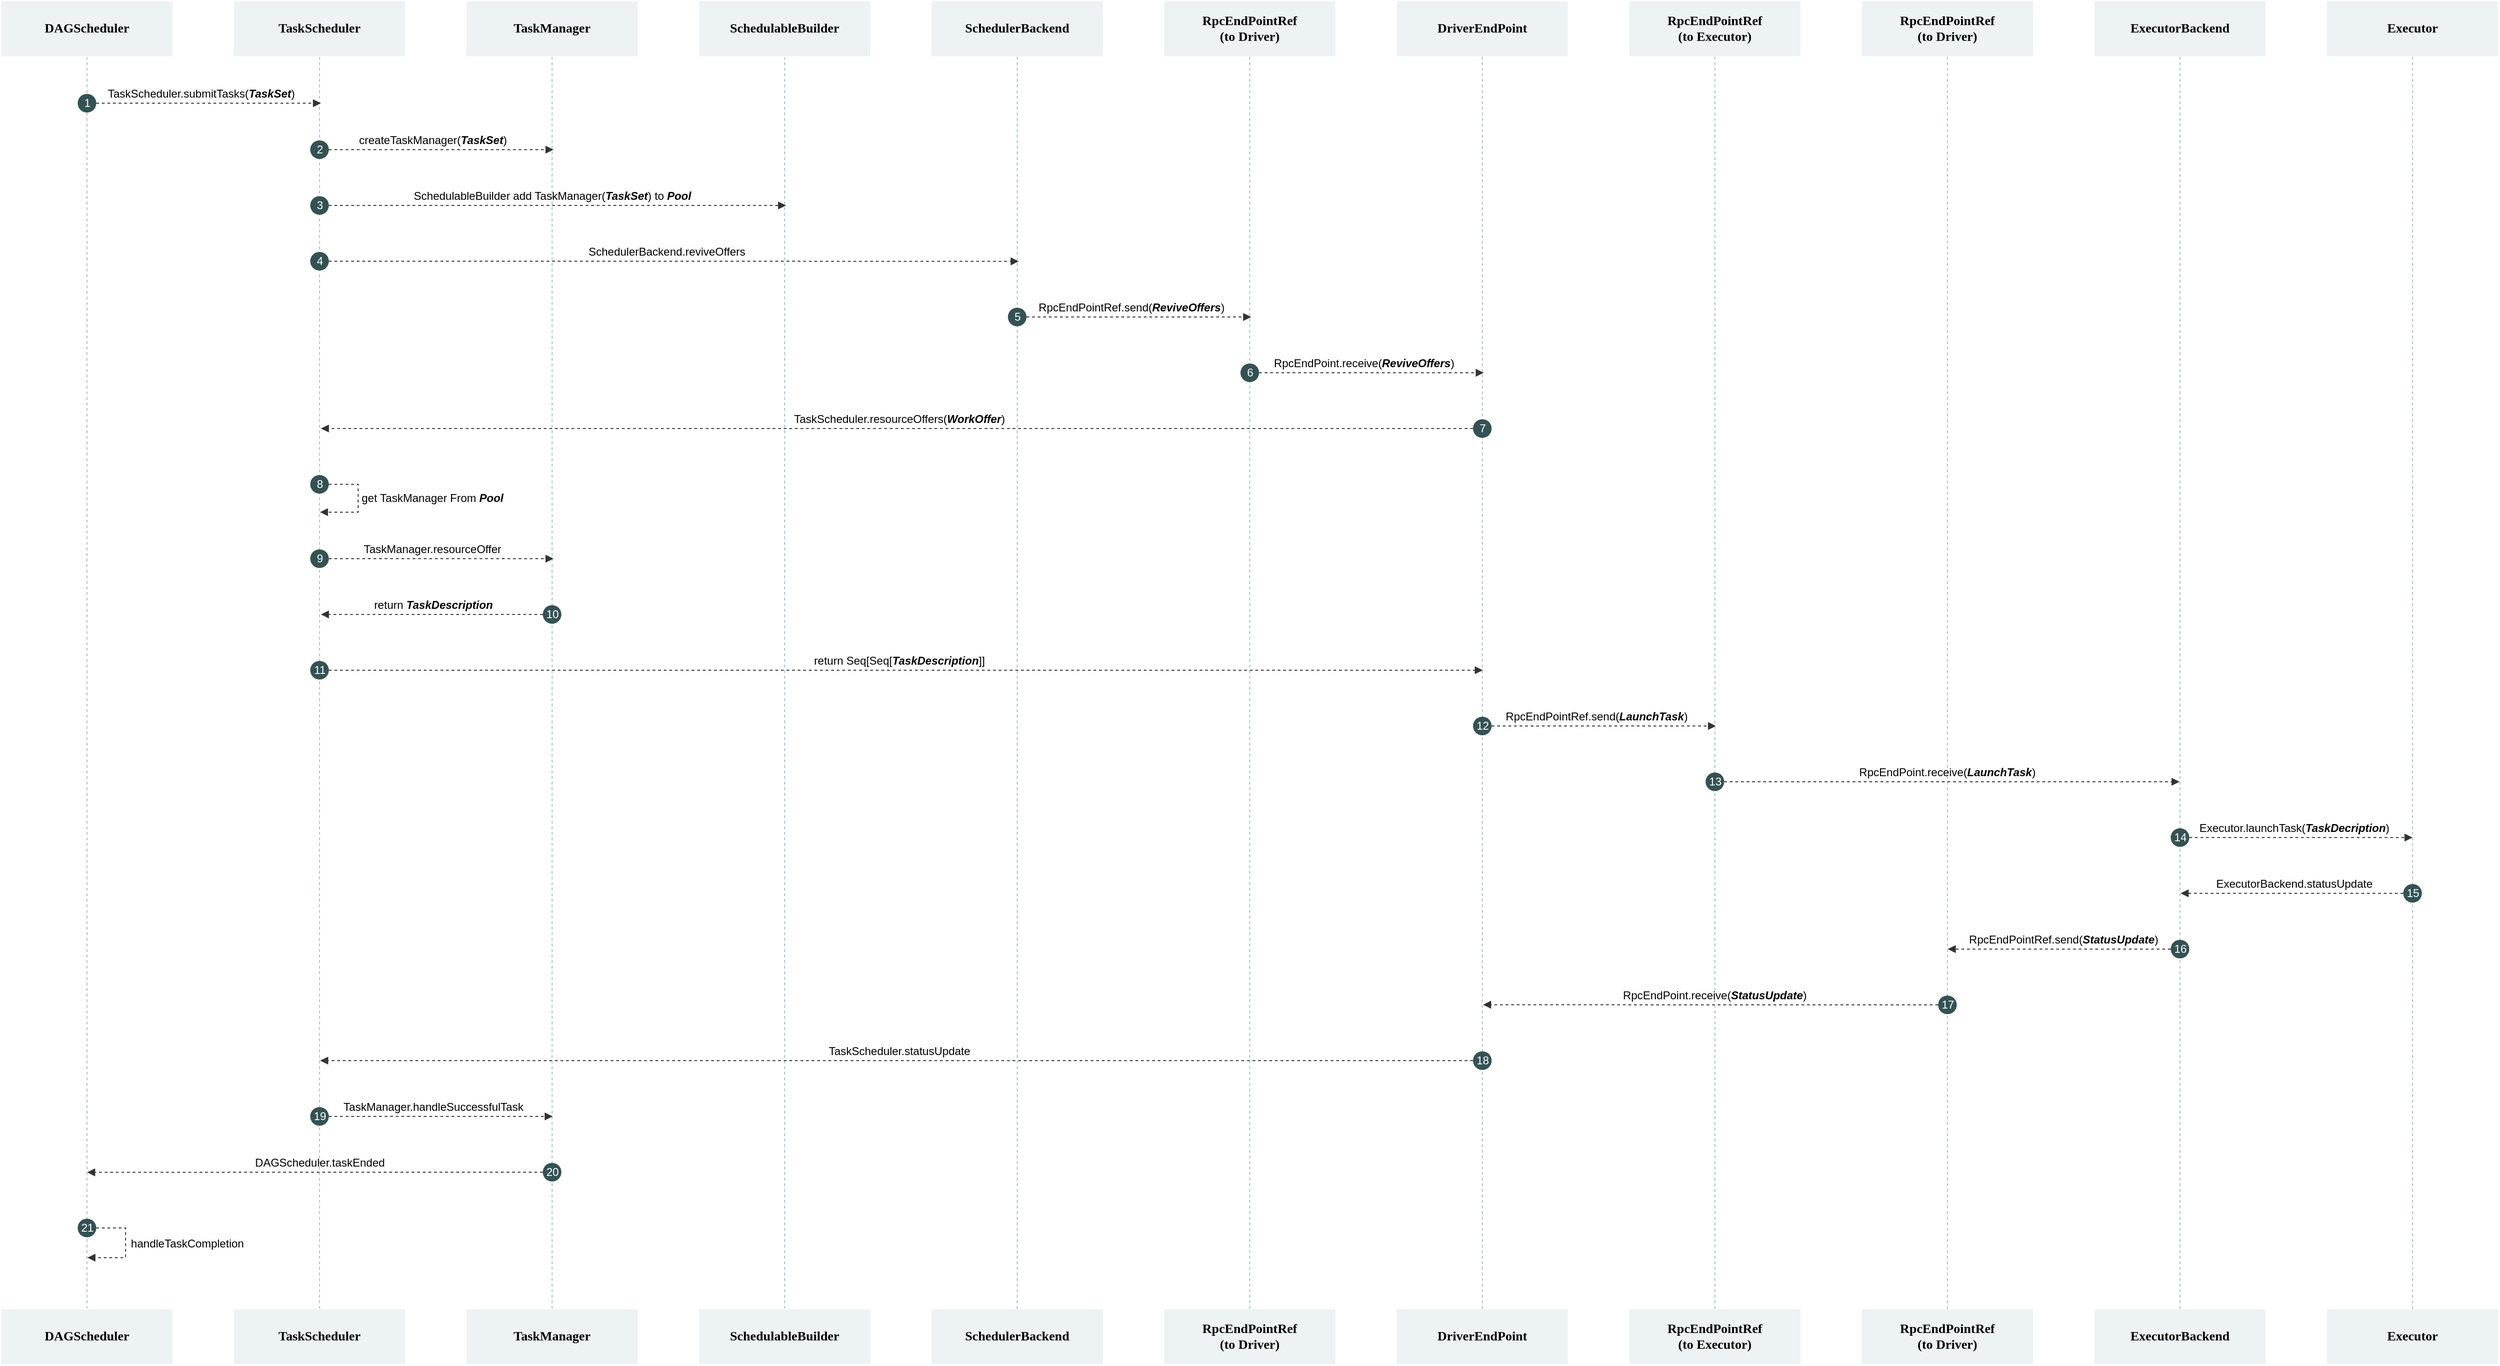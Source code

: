 <mxfile scale="1" border="30">
    <diagram id="lD9RN59uFm-hQWqidAp6" name="第 1 页">
        <mxGraphModel dx="1502" dy="863" grid="0" gridSize="10" guides="1" tooltips="1" connect="1" arrows="1" fold="1" page="1" pageScale="1" pageWidth="1654" pageHeight="2336" background="#FFFFFF" math="0" shadow="0">
            <root>
                <mxCell id="0"/>
                <mxCell id="1" parent="0"/>
                <mxCell id="66" style="edgeStyle=orthogonalEdgeStyle;rounded=0;orthogonalLoop=1;jettySize=auto;html=1;entryX=0.5;entryY=0;entryDx=0;entryDy=0;fontSize=12;endArrow=none;endFill=0;endSize=4;dashed=1;strokeColor=#A7BFC9;" parent="1" source="47" target="48" edge="1">
                    <mxGeometry relative="1" as="geometry"/>
                </mxCell>
                <mxCell id="44" style="edgeStyle=orthogonalEdgeStyle;rounded=1;orthogonalLoop=1;jettySize=auto;html=1;entryX=0.5;entryY=0;entryDx=0;entryDy=0;dashed=1;fontFamily=Georgia;endArrow=none;endFill=0;strokeColor=#A7BFC9;strokeWidth=1;" parent="1" source="35" target="39" edge="1">
                    <mxGeometry relative="1" as="geometry"/>
                </mxCell>
                <mxCell id="35" value="&lt;div style=&quot;font-size: 10.5pt&quot;&gt;SchedulableBuilder&lt;/div&gt;" style="rounded=0;whiteSpace=wrap;html=1;strokeColor=#FFFFFF;fillColor=#EDF2F4;fontStyle=1;fontFamily=Georgia;" parent="1" vertex="1">
                    <mxGeometry x="816" y="70" width="185" height="60" as="geometry"/>
                </mxCell>
                <mxCell id="43" style="edgeStyle=orthogonalEdgeStyle;rounded=1;orthogonalLoop=1;jettySize=auto;html=1;entryX=0.5;entryY=0;entryDx=0;entryDy=0;dashed=1;fontFamily=Georgia;endArrow=none;endFill=0;strokeColor=#A7BFC9;strokeWidth=1;" parent="1" source="37" target="40" edge="1">
                    <mxGeometry relative="1" as="geometry"/>
                </mxCell>
                <mxCell id="37" value="&lt;div style=&quot;font-size: 10.5pt&quot;&gt;TaskManager&lt;/div&gt;" style="rounded=0;whiteSpace=wrap;html=1;strokeColor=#FFFFFF;fillColor=#EDF2F4;fontStyle=1;fontFamily=Georgia;" parent="1" vertex="1">
                    <mxGeometry x="566" y="70" width="185" height="60" as="geometry"/>
                </mxCell>
                <mxCell id="42" style="edgeStyle=orthogonalEdgeStyle;rounded=1;orthogonalLoop=1;jettySize=auto;html=1;entryX=0.5;entryY=0;entryDx=0;entryDy=0;fontFamily=Georgia;strokeColor=#A7BFC9;endArrow=none;endFill=0;dashed=1;" parent="1" source="38" target="41" edge="1">
                    <mxGeometry relative="1" as="geometry"/>
                </mxCell>
                <mxCell id="38" value="&lt;div style=&quot;font-size: 10.5pt&quot;&gt;TaskScheduler&lt;/div&gt;" style="rounded=0;whiteSpace=wrap;html=1;strokeColor=#FFFFFF;fillColor=#EDF2F4;fontStyle=1;fontFamily=Georgia;" parent="1" vertex="1">
                    <mxGeometry x="316" y="70" width="185" height="60" as="geometry"/>
                </mxCell>
                <mxCell id="39" value="&lt;div style=&quot;font-size: 10.5pt&quot;&gt;SchedulableBuilder&lt;br&gt;&lt;/div&gt;" style="rounded=0;whiteSpace=wrap;html=1;strokeColor=#FFFFFF;fillColor=#EDF2F4;fontStyle=1;fontFamily=Georgia;" parent="1" vertex="1">
                    <mxGeometry x="816" y="1477" width="185" height="60" as="geometry"/>
                </mxCell>
                <mxCell id="40" value="&lt;div style=&quot;font-size: 10.5pt&quot;&gt;TaskManager&lt;br&gt;&lt;/div&gt;" style="rounded=0;whiteSpace=wrap;html=1;strokeColor=#FFFFFF;fillColor=#EDF2F4;fontStyle=1;fontFamily=Georgia;" parent="1" vertex="1">
                    <mxGeometry x="566" y="1477" width="185" height="60" as="geometry"/>
                </mxCell>
                <mxCell id="41" value="&lt;div style=&quot;font-size: 10.5pt&quot;&gt;TaskScheduler&lt;br&gt;&lt;/div&gt;" style="rounded=0;whiteSpace=wrap;html=1;strokeColor=#FFFFFF;fillColor=#EDF2F4;fontStyle=1;fontFamily=Georgia;" parent="1" vertex="1">
                    <mxGeometry x="316" y="1477" width="185" height="60" as="geometry"/>
                </mxCell>
                <mxCell id="47" value="&lt;div style=&quot;font-size: 10.5pt&quot;&gt;DAGScheduler&lt;/div&gt;" style="rounded=0;whiteSpace=wrap;html=1;strokeColor=#FFFFFF;fillColor=#EDF2F4;fontStyle=1;fontFamily=Georgia;" parent="1" vertex="1">
                    <mxGeometry x="66" y="70" width="185" height="60" as="geometry"/>
                </mxCell>
                <mxCell id="48" value="&lt;div style=&quot;font-size: 10.5pt&quot;&gt;DAGScheduler&lt;br&gt;&lt;/div&gt;" style="rounded=0;whiteSpace=wrap;html=1;strokeColor=#FFFFFF;fillColor=#EDF2F4;fontStyle=1;fontFamily=Georgia;" parent="1" vertex="1">
                    <mxGeometry x="66" y="1477" width="185" height="60" as="geometry"/>
                </mxCell>
                <mxCell id="50" value="" style="endArrow=block;html=1;dashed=1;fontFamily=Georgia;strokeWidth=1;strokeColor=#333333;endFill=1;exitX=1;exitY=0.5;exitDx=0;exitDy=0;" parent="1" source="61" edge="1">
                    <mxGeometry width="50" height="50" relative="1" as="geometry">
                        <mxPoint x="159" y="191" as="sourcePoint"/>
                        <mxPoint x="410" y="180" as="targetPoint"/>
                    </mxGeometry>
                </mxCell>
                <mxCell id="56" value="&lt;div style=&quot;font-size: 10.5pt&quot;&gt;SchedulerBackend&lt;/div&gt;" style="rounded=0;whiteSpace=wrap;html=1;strokeColor=#FFFFFF;fillColor=#EDF2F4;fontStyle=1;fontFamily=Georgia;" parent="1" vertex="1">
                    <mxGeometry x="1066" y="70" width="185" height="60" as="geometry"/>
                </mxCell>
                <mxCell id="57" value="&lt;div style=&quot;font-size: 10.5pt&quot;&gt;RpcEndPointRef&lt;/div&gt;&lt;div style=&quot;font-size: 10.5pt&quot;&gt;(to Driver)&lt;/div&gt;" style="rounded=0;whiteSpace=wrap;html=1;strokeColor=#FFFFFF;fillColor=#EDF2F4;fontStyle=1;fontFamily=Georgia;" parent="1" vertex="1">
                    <mxGeometry x="1316" y="70" width="185" height="60" as="geometry"/>
                </mxCell>
                <mxCell id="58" value="&lt;div style=&quot;font-size: 10.5pt&quot;&gt;DriverEndPoint&lt;/div&gt;" style="rounded=0;whiteSpace=wrap;html=1;strokeColor=#FFFFFF;fillColor=#EDF2F4;fontStyle=1;fontFamily=Georgia;" parent="1" vertex="1">
                    <mxGeometry x="1566" y="70" width="185" height="60" as="geometry"/>
                </mxCell>
                <mxCell id="59" value="&lt;div style=&quot;font-size: 10.5pt&quot;&gt;&lt;div style=&quot;font-size: 10.5pt&quot;&gt;RpcEndPointRef&lt;br&gt;&lt;/div&gt;&lt;div style=&quot;font-size: 10.5pt&quot;&gt;(to Driver)&lt;/div&gt;&lt;/div&gt;" style="rounded=0;whiteSpace=wrap;html=1;strokeColor=#FFFFFF;fillColor=#EDF2F4;fontStyle=1;fontFamily=Georgia;" parent="1" vertex="1">
                    <mxGeometry x="2066" y="70" width="185" height="60" as="geometry"/>
                </mxCell>
                <mxCell id="60" value="&lt;div style=&quot;font-size: 10.5pt&quot;&gt;RpcEndPointRef&lt;br&gt;&lt;/div&gt;&lt;div style=&quot;font-size: 10.5pt&quot;&gt;(to Executor)&lt;/div&gt;" style="rounded=0;whiteSpace=wrap;html=1;strokeColor=#FFFFFF;fillColor=#EDF2F4;fontStyle=1;fontFamily=Georgia;" parent="1" vertex="1">
                    <mxGeometry x="1816" y="70" width="185" height="60" as="geometry"/>
                </mxCell>
                <mxCell id="61" value="&lt;font color=&quot;#ffffff&quot; style=&quot;font-size: 12px&quot;&gt;1&lt;/font&gt;" style="ellipse;whiteSpace=wrap;html=1;aspect=fixed;strokeColor=none;fillColor=#345253;fontSize=12;" parent="1" vertex="1">
                    <mxGeometry x="148.5" y="170" width="20" height="20" as="geometry"/>
                </mxCell>
                <mxCell id="68" style="edgeStyle=orthogonalEdgeStyle;rounded=0;orthogonalLoop=1;jettySize=auto;html=1;dashed=1;fontSize=12;endArrow=block;endFill=1;endSize=6;strokeColor=#333333;" parent="1" source="63" edge="1">
                    <mxGeometry relative="1" as="geometry">
                        <mxPoint x="660" y="230" as="targetPoint"/>
                    </mxGeometry>
                </mxCell>
                <mxCell id="63" value="&lt;font color=&quot;#ffffff&quot; style=&quot;font-size: 12px&quot;&gt;2&lt;/font&gt;" style="ellipse;whiteSpace=wrap;html=1;aspect=fixed;strokeColor=none;fillColor=#345253;fontSize=12;" parent="1" vertex="1">
                    <mxGeometry x="398.5" y="220" width="20" height="20" as="geometry"/>
                </mxCell>
                <mxCell id="67" value="TaskScheduler.submitTasks(&lt;i&gt;&lt;b&gt;TaskSet&lt;/b&gt;&lt;/i&gt;)" style="text;html=1;strokeColor=none;fillColor=none;align=center;verticalAlign=middle;whiteSpace=wrap;rounded=0;fontSize=12;" parent="1" vertex="1">
                    <mxGeometry x="168.5" y="160" width="225" height="20" as="geometry"/>
                </mxCell>
                <mxCell id="69" value="createTaskManager(&lt;i&gt;&lt;b&gt;TaskSet&lt;/b&gt;&lt;/i&gt;)" style="text;html=1;strokeColor=none;fillColor=none;align=center;verticalAlign=middle;whiteSpace=wrap;rounded=0;fontSize=12;" parent="1" vertex="1">
                    <mxGeometry x="417.5" y="210" width="225" height="20" as="geometry"/>
                </mxCell>
                <mxCell id="71" style="edgeStyle=orthogonalEdgeStyle;rounded=0;orthogonalLoop=1;jettySize=auto;html=1;dashed=1;fontSize=12;endArrow=block;endFill=1;endSize=6;strokeColor=#333333;" parent="1" source="70" edge="1">
                    <mxGeometry relative="1" as="geometry">
                        <mxPoint x="910" y="290" as="targetPoint"/>
                    </mxGeometry>
                </mxCell>
                <mxCell id="70" value="&lt;font color=&quot;#ffffff&quot; style=&quot;font-size: 12px&quot;&gt;3&lt;/font&gt;" style="ellipse;whiteSpace=wrap;html=1;aspect=fixed;strokeColor=none;fillColor=#345253;fontSize=12;" parent="1" vertex="1">
                    <mxGeometry x="398.5" y="280" width="20" height="20" as="geometry"/>
                </mxCell>
                <mxCell id="72" value="SchedulableBuilder add TaskManager(&lt;i&gt;&lt;b&gt;TaskSet&lt;/b&gt;&lt;/i&gt;) to &lt;b&gt;&lt;i&gt;Pool&lt;/i&gt;&lt;/b&gt;" style="text;html=1;strokeColor=none;fillColor=none;align=center;verticalAlign=middle;whiteSpace=wrap;rounded=0;fontSize=12;" parent="1" vertex="1">
                    <mxGeometry x="496.75" y="270" width="323.5" height="20" as="geometry"/>
                </mxCell>
                <mxCell id="76" style="edgeStyle=orthogonalEdgeStyle;rounded=0;orthogonalLoop=1;jettySize=auto;html=1;exitX=1;exitY=0.5;exitDx=0;exitDy=0;dashed=1;fontSize=12;endArrow=block;endFill=1;endSize=6;strokeColor=#333333;" parent="1" source="73" edge="1">
                    <mxGeometry relative="1" as="geometry">
                        <mxPoint x="1160" y="350.167" as="targetPoint"/>
                    </mxGeometry>
                </mxCell>
                <mxCell id="73" value="&lt;font color=&quot;#ffffff&quot; style=&quot;font-size: 12px&quot;&gt;4&lt;/font&gt;" style="ellipse;whiteSpace=wrap;html=1;aspect=fixed;strokeColor=none;fillColor=#345253;fontSize=12;" parent="1" vertex="1">
                    <mxGeometry x="398.5" y="340" width="20" height="20" as="geometry"/>
                </mxCell>
                <mxCell id="74" value="&lt;div style=&quot;font-size: 10.5pt&quot;&gt;SchedulerBackend&lt;/div&gt;" style="rounded=0;whiteSpace=wrap;html=1;strokeColor=#FFFFFF;fillColor=#EDF2F4;fontStyle=1;fontFamily=Georgia;" parent="1" vertex="1">
                    <mxGeometry x="1066" y="1477" width="185" height="60" as="geometry"/>
                </mxCell>
                <mxCell id="75" style="edgeStyle=orthogonalEdgeStyle;rounded=1;orthogonalLoop=1;jettySize=auto;html=1;entryX=0.5;entryY=0;entryDx=0;entryDy=0;dashed=1;fontFamily=Georgia;endArrow=none;endFill=0;strokeColor=#A7BFC9;strokeWidth=1;exitX=0.5;exitY=1;exitDx=0;exitDy=0;" parent="1" source="56" target="74" edge="1">
                    <mxGeometry relative="1" as="geometry">
                        <mxPoint x="1110" y="150" as="sourcePoint"/>
                        <mxPoint x="1110" y="622" as="targetPoint"/>
                    </mxGeometry>
                </mxCell>
                <mxCell id="77" value="SchedulerBackend.reviveOffers" style="text;html=1;strokeColor=none;fillColor=none;align=center;verticalAlign=middle;whiteSpace=wrap;rounded=0;fontSize=12;" parent="1" vertex="1">
                    <mxGeometry x="620" y="330" width="323.5" height="20" as="geometry"/>
                </mxCell>
                <mxCell id="78" value="&lt;div style=&quot;font-size: 10.5pt&quot;&gt;&lt;div style=&quot;font-size: 10.5pt&quot;&gt;RpcEndPointRef&lt;/div&gt;&lt;div style=&quot;font-size: 10.5pt&quot;&gt;(to Driver)&lt;/div&gt;&lt;/div&gt;" style="rounded=0;whiteSpace=wrap;html=1;strokeColor=#FFFFFF;fillColor=#EDF2F4;fontStyle=1;fontFamily=Georgia;" parent="1" vertex="1">
                    <mxGeometry x="1316" y="1477" width="185" height="60" as="geometry"/>
                </mxCell>
                <mxCell id="79" style="edgeStyle=orthogonalEdgeStyle;rounded=1;orthogonalLoop=1;jettySize=auto;html=1;entryX=0.5;entryY=0;entryDx=0;entryDy=0;dashed=1;fontFamily=Georgia;endArrow=none;endFill=0;strokeColor=#A7BFC9;strokeWidth=1;exitX=0.5;exitY=1;exitDx=0;exitDy=0;" parent="1" source="57" target="78" edge="1">
                    <mxGeometry relative="1" as="geometry">
                        <mxPoint x="1400" y="160" as="sourcePoint"/>
                        <mxPoint x="1400" y="632" as="targetPoint"/>
                    </mxGeometry>
                </mxCell>
                <mxCell id="81" style="edgeStyle=orthogonalEdgeStyle;rounded=0;orthogonalLoop=1;jettySize=auto;html=1;dashed=1;fontSize=12;endArrow=block;endFill=1;endSize=6;strokeColor=#333333;" parent="1" source="80" edge="1">
                    <mxGeometry relative="1" as="geometry">
                        <mxPoint x="1410" y="410" as="targetPoint"/>
                    </mxGeometry>
                </mxCell>
                <mxCell id="80" value="&lt;font color=&quot;#ffffff&quot; style=&quot;font-size: 12px&quot;&gt;5&lt;/font&gt;" style="ellipse;whiteSpace=wrap;html=1;aspect=fixed;strokeColor=none;fillColor=#345253;fontSize=12;" parent="1" vertex="1">
                    <mxGeometry x="1148.5" y="400" width="20" height="20" as="geometry"/>
                </mxCell>
                <mxCell id="82" value="RpcEndPointRef.send(&lt;b&gt;&lt;i&gt;ReviveOffers&lt;/i&gt;&lt;/b&gt;)" style="text;html=1;strokeColor=none;fillColor=none;align=center;verticalAlign=middle;whiteSpace=wrap;rounded=0;fontSize=12;" parent="1" vertex="1">
                    <mxGeometry x="1168.5" y="390" width="225" height="20" as="geometry"/>
                </mxCell>
                <mxCell id="83" value="&lt;div style=&quot;font-size: 10.5pt&quot;&gt;DriverEndPoint&lt;br&gt;&lt;/div&gt;" style="rounded=0;whiteSpace=wrap;html=1;strokeColor=#FFFFFF;fillColor=#EDF2F4;fontStyle=1;fontFamily=Georgia;" parent="1" vertex="1">
                    <mxGeometry x="1566" y="1477" width="185" height="60" as="geometry"/>
                </mxCell>
                <mxCell id="84" style="edgeStyle=orthogonalEdgeStyle;rounded=1;orthogonalLoop=1;jettySize=auto;html=1;entryX=0.5;entryY=0;entryDx=0;entryDy=0;dashed=1;fontFamily=Georgia;endArrow=none;endFill=0;strokeColor=#A7BFC9;strokeWidth=1;exitX=0.5;exitY=1;exitDx=0;exitDy=0;" parent="1" source="58" target="83" edge="1">
                    <mxGeometry relative="1" as="geometry">
                        <mxPoint x="1680" y="140" as="sourcePoint"/>
                        <mxPoint x="1680" y="612" as="targetPoint"/>
                    </mxGeometry>
                </mxCell>
                <mxCell id="86" style="edgeStyle=orthogonalEdgeStyle;rounded=0;orthogonalLoop=1;jettySize=auto;html=1;dashed=1;fontSize=12;endArrow=block;endFill=1;endSize=6;strokeColor=#333333;" parent="1" source="85" edge="1">
                    <mxGeometry relative="1" as="geometry">
                        <mxPoint x="1660" y="470" as="targetPoint"/>
                    </mxGeometry>
                </mxCell>
                <mxCell id="85" value="&lt;font color=&quot;#ffffff&quot; style=&quot;font-size: 12px&quot;&gt;6&lt;/font&gt;" style="ellipse;whiteSpace=wrap;html=1;aspect=fixed;strokeColor=none;fillColor=#345253;fontSize=12;" parent="1" vertex="1">
                    <mxGeometry x="1398.5" y="460" width="20" height="20" as="geometry"/>
                </mxCell>
                <mxCell id="87" value="RpcEndPoint.receive(&lt;b&gt;&lt;i&gt;ReviveOffers&lt;/i&gt;&lt;/b&gt;)" style="text;html=1;strokeColor=none;fillColor=none;align=center;verticalAlign=middle;whiteSpace=wrap;rounded=0;fontSize=12;" parent="1" vertex="1">
                    <mxGeometry x="1418.5" y="450" width="225" height="20" as="geometry"/>
                </mxCell>
                <mxCell id="89" style="edgeStyle=orthogonalEdgeStyle;rounded=0;orthogonalLoop=1;jettySize=auto;html=1;dashed=1;fontSize=12;endArrow=block;endFill=1;endSize=6;strokeColor=#333333;" parent="1" source="88" edge="1">
                    <mxGeometry relative="1" as="geometry">
                        <mxPoint x="410" y="530" as="targetPoint"/>
                    </mxGeometry>
                </mxCell>
                <mxCell id="88" value="&lt;font color=&quot;#ffffff&quot; style=&quot;font-size: 12px&quot;&gt;7&lt;br&gt;&lt;/font&gt;" style="ellipse;whiteSpace=wrap;html=1;aspect=fixed;strokeColor=none;fillColor=#345253;fontSize=12;" parent="1" vertex="1">
                    <mxGeometry x="1648.5" y="520" width="20" height="20" as="geometry"/>
                </mxCell>
                <mxCell id="90" value="TaskScheduler.resourceOffers(&lt;b&gt;&lt;i&gt;WorkOffer&lt;/i&gt;&lt;/b&gt;)" style="text;html=1;strokeColor=none;fillColor=none;align=center;verticalAlign=middle;whiteSpace=wrap;rounded=0;fontSize=12;" parent="1" vertex="1">
                    <mxGeometry x="870" y="510" width="323.5" height="20" as="geometry"/>
                </mxCell>
                <mxCell id="92" style="edgeStyle=orthogonalEdgeStyle;rounded=0;orthogonalLoop=1;jettySize=auto;html=1;dashed=1;fontSize=12;endArrow=block;endFill=1;endSize=6;strokeColor=#333333;" parent="1" source="91" edge="1">
                    <mxGeometry relative="1" as="geometry">
                        <mxPoint x="409" y="620" as="targetPoint"/>
                        <Array as="points">
                            <mxPoint x="450" y="590"/>
                            <mxPoint x="450" y="620"/>
                            <mxPoint x="409" y="620"/>
                        </Array>
                    </mxGeometry>
                </mxCell>
                <mxCell id="91" value="&lt;font color=&quot;#ffffff&quot; style=&quot;font-size: 12px&quot;&gt;8&lt;/font&gt;" style="ellipse;whiteSpace=wrap;html=1;aspect=fixed;strokeColor=none;fillColor=#345253;fontSize=12;" parent="1" vertex="1">
                    <mxGeometry x="398.5" y="580" width="20" height="20" as="geometry"/>
                </mxCell>
                <mxCell id="97" style="edgeStyle=orthogonalEdgeStyle;rounded=0;orthogonalLoop=1;jettySize=auto;html=1;dashed=1;fontSize=12;endArrow=block;endFill=1;endSize=6;strokeColor=#333333;" parent="1" source="95" edge="1">
                    <mxGeometry relative="1" as="geometry">
                        <mxPoint x="660" y="670" as="targetPoint"/>
                    </mxGeometry>
                </mxCell>
                <mxCell id="95" value="&lt;font color=&quot;#ffffff&quot; style=&quot;font-size: 12px&quot;&gt;9&lt;/font&gt;" style="ellipse;whiteSpace=wrap;html=1;aspect=fixed;strokeColor=none;fillColor=#345253;fontSize=12;" parent="1" vertex="1">
                    <mxGeometry x="398.5" y="660" width="20" height="20" as="geometry"/>
                </mxCell>
                <mxCell id="96" value="get TaskManager From &lt;b&gt;&lt;i&gt;Pool&lt;/i&gt;&lt;/b&gt;" style="text;html=1;strokeColor=none;fillColor=none;align=center;verticalAlign=middle;whiteSpace=wrap;rounded=0;fontSize=12;" parent="1" vertex="1">
                    <mxGeometry x="450" y="595" width="160" height="20" as="geometry"/>
                </mxCell>
                <mxCell id="98" value="TaskManager.resourceOffer" style="text;html=1;strokeColor=none;fillColor=none;align=center;verticalAlign=middle;whiteSpace=wrap;rounded=0;fontSize=12;" parent="1" vertex="1">
                    <mxGeometry x="450" y="650" width="160" height="20" as="geometry"/>
                </mxCell>
                <mxCell id="101" style="edgeStyle=orthogonalEdgeStyle;rounded=0;orthogonalLoop=1;jettySize=auto;html=1;dashed=1;fontSize=12;endArrow=block;endFill=1;endSize=6;strokeColor=#333333;" parent="1" source="99" edge="1">
                    <mxGeometry relative="1" as="geometry">
                        <mxPoint x="410" y="730" as="targetPoint"/>
                    </mxGeometry>
                </mxCell>
                <mxCell id="99" value="&lt;font color=&quot;#ffffff&quot; style=&quot;font-size: 12px&quot;&gt;10&lt;/font&gt;" style="ellipse;whiteSpace=wrap;html=1;aspect=fixed;strokeColor=none;fillColor=#345253;fontSize=12;" parent="1" vertex="1">
                    <mxGeometry x="648.5" y="720" width="20" height="20" as="geometry"/>
                </mxCell>
                <mxCell id="102" value="return &lt;b&gt;&lt;i&gt;TaskDescription&lt;/i&gt;&lt;/b&gt;" style="text;html=1;strokeColor=none;fillColor=none;align=center;verticalAlign=middle;whiteSpace=wrap;rounded=0;fontSize=12;" parent="1" vertex="1">
                    <mxGeometry x="451" y="710" width="160" height="20" as="geometry"/>
                </mxCell>
                <mxCell id="104" style="edgeStyle=orthogonalEdgeStyle;rounded=0;orthogonalLoop=1;jettySize=auto;html=1;exitX=1;exitY=0.5;exitDx=0;exitDy=0;dashed=1;fontSize=12;endArrow=block;endFill=1;endSize=6;strokeColor=#333333;" parent="1" source="103" edge="1">
                    <mxGeometry relative="1" as="geometry">
                        <mxPoint x="1659" y="790" as="targetPoint"/>
                    </mxGeometry>
                </mxCell>
                <mxCell id="103" value="&lt;font color=&quot;#ffffff&quot; style=&quot;font-size: 12px&quot;&gt;11&lt;/font&gt;" style="ellipse;whiteSpace=wrap;html=1;aspect=fixed;strokeColor=none;fillColor=#345253;fontSize=12;" parent="1" vertex="1">
                    <mxGeometry x="398.5" y="780" width="20" height="20" as="geometry"/>
                </mxCell>
                <mxCell id="105" value="return Seq[Seq[&lt;b&gt;&lt;i&gt;TaskDescription&lt;/i&gt;&lt;/b&gt;]]" style="text;html=1;strokeColor=none;fillColor=none;align=center;verticalAlign=middle;whiteSpace=wrap;rounded=0;fontSize=12;" parent="1" vertex="1">
                    <mxGeometry x="929.75" y="770" width="204" height="20" as="geometry"/>
                </mxCell>
                <mxCell id="106" value="&lt;div style=&quot;font-size: 10.5pt&quot;&gt;ExecutorBackend&lt;br&gt;&lt;/div&gt;" style="rounded=0;whiteSpace=wrap;html=1;strokeColor=#FFFFFF;fillColor=#EDF2F4;fontStyle=1;fontFamily=Georgia;" parent="1" vertex="1">
                    <mxGeometry x="2316" y="70" width="185" height="60" as="geometry"/>
                </mxCell>
                <mxCell id="110" style="edgeStyle=orthogonalEdgeStyle;rounded=0;orthogonalLoop=1;jettySize=auto;html=1;dashed=1;fontSize=12;endArrow=block;endFill=1;endSize=6;strokeColor=#333333;" parent="1" source="107" edge="1">
                    <mxGeometry relative="1" as="geometry">
                        <mxPoint x="1909.686" y="850" as="targetPoint"/>
                    </mxGeometry>
                </mxCell>
                <mxCell id="107" value="&lt;font color=&quot;#ffffff&quot; style=&quot;font-size: 12px&quot;&gt;12&lt;br&gt;&lt;/font&gt;" style="ellipse;whiteSpace=wrap;html=1;aspect=fixed;strokeColor=none;fillColor=#345253;fontSize=12;" parent="1" vertex="1">
                    <mxGeometry x="1648.5" y="840" width="20" height="20" as="geometry"/>
                </mxCell>
                <mxCell id="108" value="&lt;div style=&quot;font-size: 10.5pt&quot;&gt;&lt;div style=&quot;font-size: 10.5pt&quot;&gt;RpcEndPointRef&lt;br&gt;&lt;/div&gt;&lt;div style=&quot;font-size: 10.5pt&quot;&gt;(to Executor)&lt;/div&gt;&lt;/div&gt;" style="rounded=0;whiteSpace=wrap;html=1;strokeColor=#FFFFFF;fillColor=#EDF2F4;fontStyle=1;fontFamily=Georgia;" parent="1" vertex="1">
                    <mxGeometry x="1816" y="1477" width="185" height="60" as="geometry"/>
                </mxCell>
                <mxCell id="109" style="edgeStyle=orthogonalEdgeStyle;rounded=1;orthogonalLoop=1;jettySize=auto;html=1;entryX=0.5;entryY=0;entryDx=0;entryDy=0;dashed=1;fontFamily=Georgia;endArrow=none;endFill=0;strokeColor=#A7BFC9;strokeWidth=1;exitX=0.5;exitY=1;exitDx=0;exitDy=0;" parent="1" source="60" target="108" edge="1">
                    <mxGeometry relative="1" as="geometry">
                        <mxPoint x="1854" y="164" as="sourcePoint"/>
                        <mxPoint x="1854" y="1164" as="targetPoint"/>
                    </mxGeometry>
                </mxCell>
                <mxCell id="111" value="RpcEndPointRef.send(&lt;b&gt;&lt;i&gt;LaunchTask&lt;/i&gt;&lt;/b&gt;)" style="text;html=1;strokeColor=none;fillColor=none;align=center;verticalAlign=middle;whiteSpace=wrap;rounded=0;fontSize=12;" parent="1" vertex="1">
                    <mxGeometry x="1668.5" y="830" width="225" height="20" as="geometry"/>
                </mxCell>
                <mxCell id="112" value="&lt;div style=&quot;font-size: 10.5pt&quot;&gt;Executor&lt;/div&gt;" style="rounded=0;whiteSpace=wrap;html=1;strokeColor=#FFFFFF;fillColor=#EDF2F4;fontStyle=1;fontFamily=Georgia;" parent="1" vertex="1">
                    <mxGeometry x="2566" y="70" width="185" height="60" as="geometry"/>
                </mxCell>
                <mxCell id="113" value="&lt;div style=&quot;font-size: 10.5pt&quot;&gt;ExecutorBackend&lt;br&gt;&lt;/div&gt;" style="rounded=0;whiteSpace=wrap;html=1;strokeColor=#FFFFFF;fillColor=#EDF2F4;fontStyle=1;fontFamily=Georgia;" parent="1" vertex="1">
                    <mxGeometry x="2316" y="1477" width="185" height="60" as="geometry"/>
                </mxCell>
                <mxCell id="114" style="edgeStyle=orthogonalEdgeStyle;rounded=1;orthogonalLoop=1;jettySize=auto;html=1;entryX=0.5;entryY=0;entryDx=0;entryDy=0;dashed=1;fontFamily=Georgia;endArrow=none;endFill=0;strokeColor=#A7BFC9;strokeWidth=1;exitX=0.5;exitY=1;exitDx=0;exitDy=0;" parent="1" source="106" target="113" edge="1">
                    <mxGeometry relative="1" as="geometry">
                        <mxPoint x="2262" y="147" as="sourcePoint"/>
                        <mxPoint x="2262" y="1147" as="targetPoint"/>
                    </mxGeometry>
                </mxCell>
                <mxCell id="115" value="&lt;div style=&quot;font-size: 10.5pt&quot;&gt;Executor&lt;/div&gt;" style="rounded=0;whiteSpace=wrap;html=1;strokeColor=#FFFFFF;fillColor=#EDF2F4;fontStyle=1;fontFamily=Georgia;" parent="1" vertex="1">
                    <mxGeometry x="2566" y="1477" width="185" height="60" as="geometry"/>
                </mxCell>
                <mxCell id="116" style="edgeStyle=orthogonalEdgeStyle;rounded=1;orthogonalLoop=1;jettySize=auto;html=1;entryX=0.5;entryY=0;entryDx=0;entryDy=0;dashed=1;fontFamily=Georgia;endArrow=none;endFill=0;strokeColor=#A7BFC9;strokeWidth=1;exitX=0.5;exitY=1;exitDx=0;exitDy=0;" parent="1" source="112" target="115" edge="1">
                    <mxGeometry relative="1" as="geometry">
                        <mxPoint x="2635" y="147" as="sourcePoint"/>
                        <mxPoint x="2635" y="1147" as="targetPoint"/>
                    </mxGeometry>
                </mxCell>
                <mxCell id="117" value="&lt;div style=&quot;font-size: 10.5pt&quot;&gt;&lt;div style=&quot;font-size: 10.5pt&quot;&gt;RpcEndPointRef&lt;br&gt;&lt;/div&gt;&lt;div style=&quot;font-size: 10.5pt&quot;&gt;(to Driver)&lt;/div&gt;&lt;/div&gt;" style="rounded=0;whiteSpace=wrap;html=1;strokeColor=#FFFFFF;fillColor=#EDF2F4;fontStyle=1;fontFamily=Georgia;" parent="1" vertex="1">
                    <mxGeometry x="2066" y="1477" width="185" height="60" as="geometry"/>
                </mxCell>
                <mxCell id="118" style="edgeStyle=orthogonalEdgeStyle;rounded=1;orthogonalLoop=1;jettySize=auto;html=1;entryX=0.5;entryY=0;entryDx=0;entryDy=0;dashed=1;fontFamily=Georgia;endArrow=none;endFill=0;strokeColor=#A7BFC9;strokeWidth=1;exitX=0.5;exitY=1;exitDx=0;exitDy=0;" parent="1" source="59" target="117" edge="1">
                    <mxGeometry relative="1" as="geometry">
                        <mxPoint x="2043" y="148" as="sourcePoint"/>
                        <mxPoint x="2043" y="1148" as="targetPoint"/>
                    </mxGeometry>
                </mxCell>
                <mxCell id="120" style="edgeStyle=orthogonalEdgeStyle;rounded=0;orthogonalLoop=1;jettySize=auto;html=1;dashed=1;fontSize=12;endArrow=block;endFill=1;endSize=6;strokeColor=#333333;" parent="1" source="119" edge="1">
                    <mxGeometry relative="1" as="geometry">
                        <mxPoint x="2408" y="910" as="targetPoint"/>
                    </mxGeometry>
                </mxCell>
                <mxCell id="119" value="&lt;font color=&quot;#ffffff&quot; style=&quot;font-size: 12px&quot;&gt;13&lt;br&gt;&lt;/font&gt;" style="ellipse;whiteSpace=wrap;html=1;aspect=fixed;strokeColor=none;fillColor=#345253;fontSize=12;" parent="1" vertex="1">
                    <mxGeometry x="1898.5" y="900" width="20" height="20" as="geometry"/>
                </mxCell>
                <mxCell id="121" value="RpcEndPoint.receive(&lt;b&gt;&lt;i&gt;LaunchTask&lt;/i&gt;&lt;/b&gt;)" style="text;html=1;strokeColor=none;fillColor=none;align=center;verticalAlign=middle;whiteSpace=wrap;rounded=0;fontSize=12;" parent="1" vertex="1">
                    <mxGeometry x="2046" y="890" width="225" height="20" as="geometry"/>
                </mxCell>
                <mxCell id="126" style="edgeStyle=orthogonalEdgeStyle;rounded=0;orthogonalLoop=1;jettySize=auto;html=1;dashed=1;fontSize=12;endArrow=block;endFill=1;endSize=6;strokeColor=#333333;" parent="1" source="122" edge="1">
                    <mxGeometry relative="1" as="geometry">
                        <mxPoint x="2658.445" y="970" as="targetPoint"/>
                    </mxGeometry>
                </mxCell>
                <mxCell id="122" value="&lt;font color=&quot;#ffffff&quot; style=&quot;font-size: 12px&quot;&gt;14&lt;br&gt;&lt;/font&gt;" style="ellipse;whiteSpace=wrap;html=1;aspect=fixed;strokeColor=none;fillColor=#345253;fontSize=12;" parent="1" vertex="1">
                    <mxGeometry x="2398.5" y="960" width="20" height="20" as="geometry"/>
                </mxCell>
                <mxCell id="124" value="Executor.launchTask(&lt;i&gt;&lt;b&gt;TaskDecription&lt;/b&gt;&lt;/i&gt;)" style="text;html=1;strokeColor=none;fillColor=none;align=center;verticalAlign=middle;whiteSpace=wrap;rounded=0;fontSize=12;" parent="1" vertex="1">
                    <mxGeometry x="2418.5" y="950" width="225" height="20" as="geometry"/>
                </mxCell>
                <mxCell id="128" style="edgeStyle=orthogonalEdgeStyle;rounded=0;orthogonalLoop=1;jettySize=auto;html=1;dashed=1;fontSize=12;endArrow=block;endFill=1;endSize=6;strokeColor=#333333;" parent="1" source="127" edge="1">
                    <mxGeometry relative="1" as="geometry">
                        <mxPoint x="2409.173" y="1030" as="targetPoint"/>
                    </mxGeometry>
                </mxCell>
                <mxCell id="127" value="&lt;font color=&quot;#ffffff&quot; style=&quot;font-size: 12px&quot;&gt;15&lt;br&gt;&lt;/font&gt;" style="ellipse;whiteSpace=wrap;html=1;aspect=fixed;strokeColor=none;fillColor=#345253;fontSize=12;" parent="1" vertex="1">
                    <mxGeometry x="2648.5" y="1020" width="20" height="20" as="geometry"/>
                </mxCell>
                <mxCell id="129" value="ExecutorBackend.statusUpdate" style="text;html=1;strokeColor=none;fillColor=none;align=center;verticalAlign=middle;whiteSpace=wrap;rounded=0;fontSize=12;" parent="1" vertex="1">
                    <mxGeometry x="2418.5" y="1010" width="225" height="20" as="geometry"/>
                </mxCell>
                <mxCell id="131" style="edgeStyle=orthogonalEdgeStyle;rounded=0;orthogonalLoop=1;jettySize=auto;html=1;dashed=1;fontSize=12;endArrow=block;endFill=1;endSize=6;strokeColor=#333333;" parent="1" source="130" edge="1">
                    <mxGeometry relative="1" as="geometry">
                        <mxPoint x="2158.8" y="1090" as="targetPoint"/>
                    </mxGeometry>
                </mxCell>
                <mxCell id="130" value="&lt;font color=&quot;#ffffff&quot; style=&quot;font-size: 12px&quot;&gt;16&lt;br&gt;&lt;/font&gt;" style="ellipse;whiteSpace=wrap;html=1;aspect=fixed;strokeColor=none;fillColor=#345253;fontSize=12;" parent="1" vertex="1">
                    <mxGeometry x="2398.5" y="1080" width="20" height="20" as="geometry"/>
                </mxCell>
                <mxCell id="132" value="RpcEndPointRef.send(&lt;b&gt;&lt;i&gt;StatusUpdate&lt;/i&gt;&lt;/b&gt;)" style="text;html=1;strokeColor=none;fillColor=none;align=center;verticalAlign=middle;whiteSpace=wrap;rounded=0;fontSize=12;" parent="1" vertex="1">
                    <mxGeometry x="2171" y="1070" width="225" height="20" as="geometry"/>
                </mxCell>
                <mxCell id="134" style="edgeStyle=orthogonalEdgeStyle;rounded=0;orthogonalLoop=1;jettySize=auto;html=1;exitX=0;exitY=0.5;exitDx=0;exitDy=0;dashed=1;fontSize=12;endArrow=block;endFill=1;endSize=6;strokeColor=#333333;" parent="1" source="133" edge="1">
                    <mxGeometry relative="1" as="geometry">
                        <mxPoint x="1659.379" y="1149.828" as="targetPoint"/>
                    </mxGeometry>
                </mxCell>
                <mxCell id="133" value="&lt;font color=&quot;#ffffff&quot; style=&quot;font-size: 12px&quot;&gt;17&lt;br&gt;&lt;/font&gt;" style="ellipse;whiteSpace=wrap;html=1;aspect=fixed;strokeColor=none;fillColor=#345253;fontSize=12;" parent="1" vertex="1">
                    <mxGeometry x="2148.5" y="1140" width="20" height="20" as="geometry"/>
                </mxCell>
                <mxCell id="135" value="RpcEndPoint.receive(&lt;b&gt;&lt;i&gt;StatusUpdate&lt;/i&gt;&lt;/b&gt;)" style="text;html=1;strokeColor=none;fillColor=none;align=center;verticalAlign=middle;whiteSpace=wrap;rounded=0;fontSize=12;" parent="1" vertex="1">
                    <mxGeometry x="1796" y="1130" width="225" height="20" as="geometry"/>
                </mxCell>
                <mxCell id="137" style="edgeStyle=orthogonalEdgeStyle;rounded=0;orthogonalLoop=1;jettySize=auto;html=1;exitX=0;exitY=0.5;exitDx=0;exitDy=0;dashed=1;fontSize=12;endArrow=block;endFill=1;endSize=6;strokeColor=#333333;" parent="1" source="136" edge="1">
                    <mxGeometry relative="1" as="geometry">
                        <mxPoint x="409.2" y="1210" as="targetPoint"/>
                    </mxGeometry>
                </mxCell>
                <mxCell id="136" value="&lt;font color=&quot;#ffffff&quot; style=&quot;font-size: 12px&quot;&gt;18&lt;br&gt;&lt;/font&gt;" style="ellipse;whiteSpace=wrap;html=1;aspect=fixed;strokeColor=none;fillColor=#345253;fontSize=12;" parent="1" vertex="1">
                    <mxGeometry x="1648.5" y="1200" width="20" height="20" as="geometry"/>
                </mxCell>
                <mxCell id="138" value="TaskScheduler.statusUpdate" style="text;html=1;strokeColor=none;fillColor=none;align=center;verticalAlign=middle;whiteSpace=wrap;rounded=0;fontSize=12;" parent="1" vertex="1">
                    <mxGeometry x="929.75" y="1190" width="204" height="20" as="geometry"/>
                </mxCell>
                <mxCell id="140" style="edgeStyle=orthogonalEdgeStyle;rounded=0;orthogonalLoop=1;jettySize=auto;html=1;dashed=1;fontSize=12;endArrow=block;endFill=1;endSize=6;strokeColor=#333333;" parent="1" source="139" edge="1">
                    <mxGeometry relative="1" as="geometry">
                        <mxPoint x="659.103" y="1270" as="targetPoint"/>
                    </mxGeometry>
                </mxCell>
                <mxCell id="139" value="&lt;font color=&quot;#ffffff&quot; style=&quot;font-size: 12px&quot;&gt;19&lt;/font&gt;" style="ellipse;whiteSpace=wrap;html=1;aspect=fixed;strokeColor=none;fillColor=#345253;fontSize=12;" parent="1" vertex="1">
                    <mxGeometry x="398.5" y="1260" width="20" height="20" as="geometry"/>
                </mxCell>
                <mxCell id="141" value="TaskManager.handleSuccessfulTask" style="text;html=1;strokeColor=none;fillColor=none;align=center;verticalAlign=middle;whiteSpace=wrap;rounded=0;fontSize=12;" parent="1" vertex="1">
                    <mxGeometry x="451" y="1250" width="160" height="20" as="geometry"/>
                </mxCell>
                <mxCell id="143" style="edgeStyle=orthogonalEdgeStyle;rounded=0;orthogonalLoop=1;jettySize=auto;html=1;exitX=0;exitY=0.5;exitDx=0;exitDy=0;dashed=1;fontSize=12;endArrow=block;endFill=1;endSize=6;strokeColor=#333333;" parent="1" source="142" edge="1">
                    <mxGeometry relative="1" as="geometry">
                        <mxPoint x="158.667" y="1330.167" as="targetPoint"/>
                    </mxGeometry>
                </mxCell>
                <mxCell id="142" value="&lt;font color=&quot;#ffffff&quot; style=&quot;font-size: 12px&quot;&gt;20&lt;/font&gt;" style="ellipse;whiteSpace=wrap;html=1;aspect=fixed;strokeColor=none;fillColor=#345253;fontSize=12;" parent="1" vertex="1">
                    <mxGeometry x="648.5" y="1320" width="20" height="20" as="geometry"/>
                </mxCell>
                <mxCell id="144" value="DAGScheduler.taskEnded" style="text;html=1;strokeColor=none;fillColor=none;align=center;verticalAlign=middle;whiteSpace=wrap;rounded=0;fontSize=12;" parent="1" vertex="1">
                    <mxGeometry x="328.5" y="1310" width="160" height="20" as="geometry"/>
                </mxCell>
                <mxCell id="146" style="edgeStyle=orthogonalEdgeStyle;rounded=0;orthogonalLoop=1;jettySize=auto;html=1;dashed=1;fontSize=12;endArrow=block;endFill=1;endSize=6;strokeColor=#333333;" parent="1" source="145" edge="1">
                    <mxGeometry relative="1" as="geometry">
                        <mxPoint x="159" y="1422" as="targetPoint"/>
                        <Array as="points">
                            <mxPoint x="200" y="1390"/>
                            <mxPoint x="200" y="1422"/>
                            <mxPoint x="159" y="1422"/>
                        </Array>
                    </mxGeometry>
                </mxCell>
                <mxCell id="145" value="&lt;font color=&quot;#ffffff&quot; style=&quot;font-size: 12px&quot;&gt;21&lt;/font&gt;" style="ellipse;whiteSpace=wrap;html=1;aspect=fixed;strokeColor=none;fillColor=#345253;fontSize=12;" parent="1" vertex="1">
                    <mxGeometry x="148.5" y="1380" width="20" height="20" as="geometry"/>
                </mxCell>
                <mxCell id="147" value="handleTaskCompletion" style="text;html=1;strokeColor=none;fillColor=none;align=center;verticalAlign=middle;whiteSpace=wrap;rounded=0;fontSize=12;" parent="1" vertex="1">
                    <mxGeometry x="201" y="1397" width="131" height="20" as="geometry"/>
                </mxCell>
            </root>
        </mxGraphModel>
    </diagram>
</mxfile>